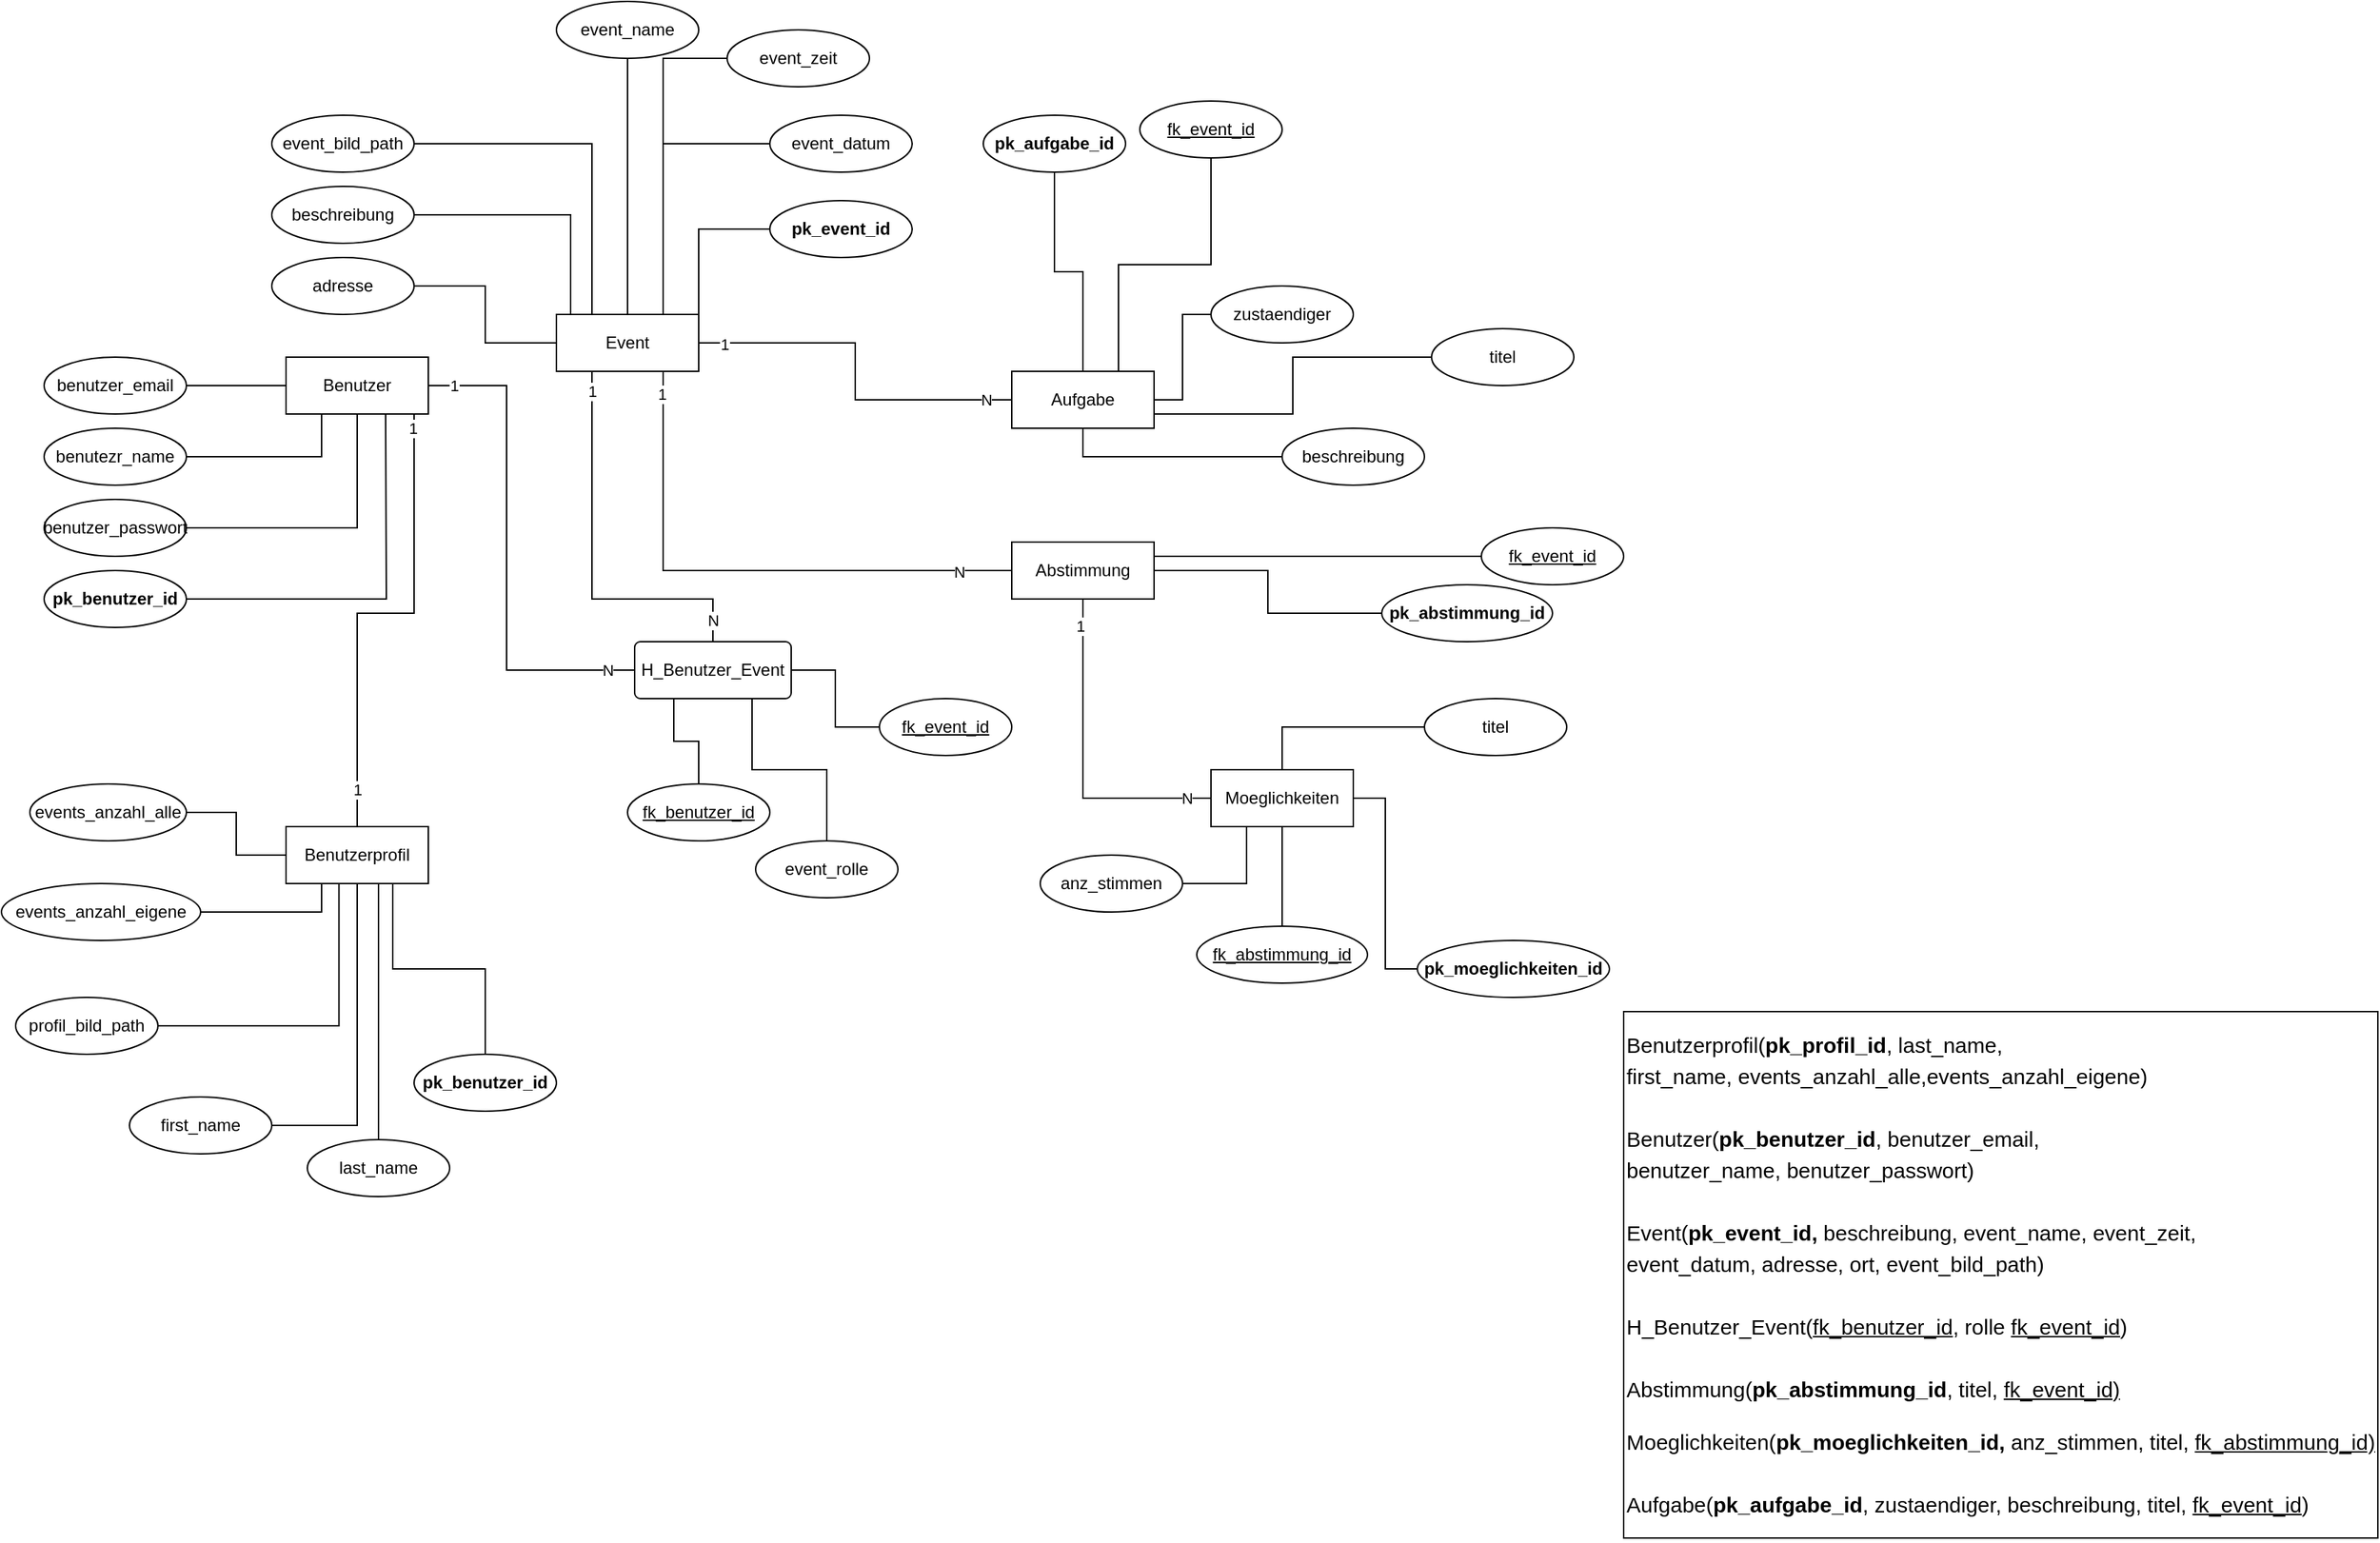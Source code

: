 <mxfile version="14.5.3" type="github">
  <diagram name="ER-Modell" id="c4acf3e9-155e-7222-9cf6-157b1a14988f">
    <mxGraphModel dx="1185" dy="635" grid="1" gridSize="10" guides="1" tooltips="1" connect="1" arrows="1" fold="1" page="1" pageScale="1" pageWidth="850" pageHeight="1100" background="#ffffff" math="0" shadow="0">
      <root>
        <mxCell id="0" />
        <mxCell id="1" parent="0" />
        <mxCell id="jBpVfz8XybSRO9sbNiaX-2" value="Benutzer" style="whiteSpace=wrap;html=1;align=center;" parent="1" vertex="1">
          <mxGeometry x="210" y="250" width="100" height="40" as="geometry" />
        </mxCell>
        <mxCell id="jBpVfz8XybSRO9sbNiaX-4" value="" style="edgeStyle=orthogonalEdgeStyle;rounded=0;orthogonalLoop=1;jettySize=auto;html=1;endArrow=none;endFill=0;" parent="1" source="jBpVfz8XybSRO9sbNiaX-3" target="jBpVfz8XybSRO9sbNiaX-2" edge="1">
          <mxGeometry relative="1" as="geometry" />
        </mxCell>
        <mxCell id="jBpVfz8XybSRO9sbNiaX-3" value="benutzer_email" style="ellipse;whiteSpace=wrap;html=1;align=center;" parent="1" vertex="1">
          <mxGeometry x="40" y="250" width="100" height="40" as="geometry" />
        </mxCell>
        <mxCell id="jBpVfz8XybSRO9sbNiaX-9" style="edgeStyle=orthogonalEdgeStyle;rounded=0;orthogonalLoop=1;jettySize=auto;html=1;entryX=0.25;entryY=1;entryDx=0;entryDy=0;endArrow=none;endFill=0;" parent="1" source="jBpVfz8XybSRO9sbNiaX-5" target="jBpVfz8XybSRO9sbNiaX-2" edge="1">
          <mxGeometry relative="1" as="geometry" />
        </mxCell>
        <mxCell id="jBpVfz8XybSRO9sbNiaX-5" value="benutezr_name" style="ellipse;whiteSpace=wrap;html=1;align=center;" parent="1" vertex="1">
          <mxGeometry x="40" y="300" width="100" height="40" as="geometry" />
        </mxCell>
        <mxCell id="jBpVfz8XybSRO9sbNiaX-8" style="edgeStyle=orthogonalEdgeStyle;rounded=0;orthogonalLoop=1;jettySize=auto;html=1;entryX=0.5;entryY=1;entryDx=0;entryDy=0;endArrow=none;endFill=0;" parent="1" source="jBpVfz8XybSRO9sbNiaX-7" target="jBpVfz8XybSRO9sbNiaX-2" edge="1">
          <mxGeometry relative="1" as="geometry" />
        </mxCell>
        <mxCell id="jBpVfz8XybSRO9sbNiaX-7" value="benutzer_passwort" style="ellipse;whiteSpace=wrap;html=1;align=center;" parent="1" vertex="1">
          <mxGeometry x="40" y="350" width="100" height="40" as="geometry" />
        </mxCell>
        <mxCell id="jBpVfz8XybSRO9sbNiaX-11" style="edgeStyle=orthogonalEdgeStyle;rounded=0;orthogonalLoop=1;jettySize=auto;html=1;endArrow=none;endFill=0;" parent="1" source="jBpVfz8XybSRO9sbNiaX-10" edge="1">
          <mxGeometry relative="1" as="geometry">
            <mxPoint x="280" y="290" as="targetPoint" />
          </mxGeometry>
        </mxCell>
        <mxCell id="jBpVfz8XybSRO9sbNiaX-10" value="&lt;b&gt;pk_benutzer_id&lt;/b&gt;" style="ellipse;whiteSpace=wrap;html=1;align=center;" parent="1" vertex="1">
          <mxGeometry x="40" y="400" width="100" height="40" as="geometry" />
        </mxCell>
        <mxCell id="jBpVfz8XybSRO9sbNiaX-29" style="edgeStyle=orthogonalEdgeStyle;rounded=0;orthogonalLoop=1;jettySize=auto;html=1;entryX=0.9;entryY=1;entryDx=0;entryDy=0;entryPerimeter=0;endArrow=none;endFill=0;" parent="1" source="jBpVfz8XybSRO9sbNiaX-12" target="jBpVfz8XybSRO9sbNiaX-2" edge="1">
          <mxGeometry relative="1" as="geometry">
            <Array as="points">
              <mxPoint x="260" y="430" />
              <mxPoint x="300" y="430" />
            </Array>
          </mxGeometry>
        </mxCell>
        <mxCell id="jBpVfz8XybSRO9sbNiaX-95" value="1" style="edgeLabel;html=1;align=center;verticalAlign=middle;resizable=0;points=[];" parent="jBpVfz8XybSRO9sbNiaX-29" vertex="1" connectable="0">
          <mxGeometry x="0.943" y="1" relative="1" as="geometry">
            <mxPoint as="offset" />
          </mxGeometry>
        </mxCell>
        <mxCell id="jBpVfz8XybSRO9sbNiaX-96" value="1" style="edgeLabel;html=1;align=center;verticalAlign=middle;resizable=0;points=[];" parent="jBpVfz8XybSRO9sbNiaX-29" vertex="1" connectable="0">
          <mxGeometry x="-0.843" relative="1" as="geometry">
            <mxPoint as="offset" />
          </mxGeometry>
        </mxCell>
        <mxCell id="jBpVfz8XybSRO9sbNiaX-12" value="Benutzerprofil" style="whiteSpace=wrap;html=1;align=center;" parent="1" vertex="1">
          <mxGeometry x="210" y="580" width="100" height="40" as="geometry" />
        </mxCell>
        <mxCell id="jBpVfz8XybSRO9sbNiaX-21" style="edgeStyle=orthogonalEdgeStyle;rounded=0;orthogonalLoop=1;jettySize=auto;html=1;entryX=0;entryY=0.5;entryDx=0;entryDy=0;endArrow=none;endFill=0;" parent="1" source="jBpVfz8XybSRO9sbNiaX-13" target="jBpVfz8XybSRO9sbNiaX-12" edge="1">
          <mxGeometry relative="1" as="geometry" />
        </mxCell>
        <mxCell id="jBpVfz8XybSRO9sbNiaX-13" value="events_anzahl_alle" style="ellipse;whiteSpace=wrap;html=1;align=center;" parent="1" vertex="1">
          <mxGeometry x="30" y="550" width="110" height="40" as="geometry" />
        </mxCell>
        <mxCell id="jBpVfz8XybSRO9sbNiaX-27" style="edgeStyle=orthogonalEdgeStyle;rounded=0;orthogonalLoop=1;jettySize=auto;html=1;entryX=0.75;entryY=1;entryDx=0;entryDy=0;endArrow=none;endFill=0;" parent="1" source="jBpVfz8XybSRO9sbNiaX-14" target="jBpVfz8XybSRO9sbNiaX-12" edge="1">
          <mxGeometry relative="1" as="geometry" />
        </mxCell>
        <mxCell id="jBpVfz8XybSRO9sbNiaX-14" value="&lt;b&gt;pk_benutzer_id&lt;/b&gt;" style="ellipse;whiteSpace=wrap;html=1;align=center;" parent="1" vertex="1">
          <mxGeometry x="300" y="740" width="100" height="40" as="geometry" />
        </mxCell>
        <mxCell id="jBpVfz8XybSRO9sbNiaX-23" style="edgeStyle=orthogonalEdgeStyle;rounded=0;orthogonalLoop=1;jettySize=auto;html=1;entryX=0.25;entryY=1;entryDx=0;entryDy=0;endArrow=none;endFill=0;" parent="1" source="jBpVfz8XybSRO9sbNiaX-15" target="jBpVfz8XybSRO9sbNiaX-12" edge="1">
          <mxGeometry relative="1" as="geometry" />
        </mxCell>
        <mxCell id="jBpVfz8XybSRO9sbNiaX-15" value="events_anzahl_eigene" style="ellipse;whiteSpace=wrap;html=1;align=center;" parent="1" vertex="1">
          <mxGeometry x="10" y="620" width="140" height="40" as="geometry" />
        </mxCell>
        <mxCell id="jBpVfz8XybSRO9sbNiaX-24" style="edgeStyle=orthogonalEdgeStyle;rounded=0;orthogonalLoop=1;jettySize=auto;html=1;entryX=0.372;entryY=0.991;entryDx=0;entryDy=0;entryPerimeter=0;endArrow=none;endFill=0;" parent="1" source="jBpVfz8XybSRO9sbNiaX-16" target="jBpVfz8XybSRO9sbNiaX-12" edge="1">
          <mxGeometry relative="1" as="geometry" />
        </mxCell>
        <mxCell id="jBpVfz8XybSRO9sbNiaX-16" value="profil_bild_path" style="ellipse;whiteSpace=wrap;html=1;align=center;" parent="1" vertex="1">
          <mxGeometry x="20" y="700" width="100" height="40" as="geometry" />
        </mxCell>
        <mxCell id="jBpVfz8XybSRO9sbNiaX-25" style="edgeStyle=orthogonalEdgeStyle;rounded=0;orthogonalLoop=1;jettySize=auto;html=1;entryX=0.5;entryY=1;entryDx=0;entryDy=0;endArrow=none;endFill=0;" parent="1" source="jBpVfz8XybSRO9sbNiaX-17" target="jBpVfz8XybSRO9sbNiaX-12" edge="1">
          <mxGeometry relative="1" as="geometry" />
        </mxCell>
        <mxCell id="jBpVfz8XybSRO9sbNiaX-17" value="first_name" style="ellipse;whiteSpace=wrap;html=1;align=center;" parent="1" vertex="1">
          <mxGeometry x="100" y="770" width="100" height="40" as="geometry" />
        </mxCell>
        <mxCell id="jBpVfz8XybSRO9sbNiaX-28" style="edgeStyle=orthogonalEdgeStyle;rounded=0;orthogonalLoop=1;jettySize=auto;html=1;entryX=0.65;entryY=1;entryDx=0;entryDy=0;entryPerimeter=0;endArrow=none;endFill=0;" parent="1" source="jBpVfz8XybSRO9sbNiaX-18" target="jBpVfz8XybSRO9sbNiaX-12" edge="1">
          <mxGeometry relative="1" as="geometry" />
        </mxCell>
        <mxCell id="jBpVfz8XybSRO9sbNiaX-18" value="last_name" style="ellipse;whiteSpace=wrap;html=1;align=center;" parent="1" vertex="1">
          <mxGeometry x="225" y="800" width="100" height="40" as="geometry" />
        </mxCell>
        <mxCell id="jBpVfz8XybSRO9sbNiaX-20" style="edgeStyle=orthogonalEdgeStyle;rounded=0;orthogonalLoop=1;jettySize=auto;html=1;exitX=0.5;exitY=1;exitDx=0;exitDy=0;" parent="1" source="jBpVfz8XybSRO9sbNiaX-13" target="jBpVfz8XybSRO9sbNiaX-13" edge="1">
          <mxGeometry relative="1" as="geometry" />
        </mxCell>
        <mxCell id="jBpVfz8XybSRO9sbNiaX-92" style="edgeStyle=orthogonalEdgeStyle;rounded=0;orthogonalLoop=1;jettySize=auto;html=1;entryX=1;entryY=0.5;entryDx=0;entryDy=0;endArrow=none;endFill=0;exitX=0;exitY=0.5;exitDx=0;exitDy=0;" parent="1" source="jBpVfz8XybSRO9sbNiaX-33" target="jBpVfz8XybSRO9sbNiaX-2" edge="1">
          <mxGeometry relative="1" as="geometry">
            <Array as="points">
              <mxPoint x="365" y="470" />
              <mxPoint x="365" y="270" />
            </Array>
          </mxGeometry>
        </mxCell>
        <mxCell id="jBpVfz8XybSRO9sbNiaX-93" value="N" style="edgeLabel;html=1;align=center;verticalAlign=middle;resizable=0;points=[];" parent="jBpVfz8XybSRO9sbNiaX-92" vertex="1" connectable="0">
          <mxGeometry x="-0.889" relative="1" as="geometry">
            <mxPoint as="offset" />
          </mxGeometry>
        </mxCell>
        <mxCell id="jBpVfz8XybSRO9sbNiaX-94" value="1" style="edgeLabel;html=1;align=center;verticalAlign=middle;resizable=0;points=[];" parent="jBpVfz8XybSRO9sbNiaX-92" vertex="1" connectable="0">
          <mxGeometry x="0.897" relative="1" as="geometry">
            <mxPoint as="offset" />
          </mxGeometry>
        </mxCell>
        <mxCell id="jBpVfz8XybSRO9sbNiaX-33" value="H_Benutzer_Event" style="rounded=1;arcSize=10;whiteSpace=wrap;html=1;align=center;" parent="1" vertex="1">
          <mxGeometry x="455" y="450" width="110" height="40" as="geometry" />
        </mxCell>
        <mxCell id="jBpVfz8XybSRO9sbNiaX-99" style="edgeStyle=orthogonalEdgeStyle;rounded=0;orthogonalLoop=1;jettySize=auto;html=1;entryX=0.25;entryY=1;entryDx=0;entryDy=0;endArrow=none;endFill=0;" parent="1" source="jBpVfz8XybSRO9sbNiaX-39" target="jBpVfz8XybSRO9sbNiaX-33" edge="1">
          <mxGeometry relative="1" as="geometry" />
        </mxCell>
        <mxCell id="jBpVfz8XybSRO9sbNiaX-39" value="&lt;u&gt;fk_benutzer_id&lt;/u&gt;" style="ellipse;whiteSpace=wrap;html=1;align=center;" parent="1" vertex="1">
          <mxGeometry x="450" y="550" width="100" height="40" as="geometry" />
        </mxCell>
        <mxCell id="jBpVfz8XybSRO9sbNiaX-97" style="edgeStyle=orthogonalEdgeStyle;rounded=0;orthogonalLoop=1;jettySize=auto;html=1;entryX=0.75;entryY=1;entryDx=0;entryDy=0;endArrow=none;endFill=0;" parent="1" source="jBpVfz8XybSRO9sbNiaX-42" target="jBpVfz8XybSRO9sbNiaX-33" edge="1">
          <mxGeometry relative="1" as="geometry" />
        </mxCell>
        <mxCell id="jBpVfz8XybSRO9sbNiaX-42" value="event_rolle" style="ellipse;whiteSpace=wrap;html=1;align=center;" parent="1" vertex="1">
          <mxGeometry x="540" y="590" width="100" height="40" as="geometry" />
        </mxCell>
        <mxCell id="jBpVfz8XybSRO9sbNiaX-45" style="edgeStyle=orthogonalEdgeStyle;rounded=0;orthogonalLoop=1;jettySize=auto;html=1;endArrow=none;endFill=0;entryX=1;entryY=0.5;entryDx=0;entryDy=0;" parent="1" source="jBpVfz8XybSRO9sbNiaX-44" target="jBpVfz8XybSRO9sbNiaX-33" edge="1">
          <mxGeometry relative="1" as="geometry">
            <mxPoint x="540" y="440" as="targetPoint" />
          </mxGeometry>
        </mxCell>
        <mxCell id="jBpVfz8XybSRO9sbNiaX-44" value="&lt;u&gt;fk_event_id&lt;/u&gt;" style="ellipse;whiteSpace=wrap;html=1;align=center;" parent="1" vertex="1">
          <mxGeometry x="627" y="490" width="93" height="40" as="geometry" />
        </mxCell>
        <mxCell id="jBpVfz8XybSRO9sbNiaX-46" value="Event" style="whiteSpace=wrap;html=1;align=center;" parent="1" vertex="1">
          <mxGeometry x="400" y="220" width="100" height="40" as="geometry" />
        </mxCell>
        <mxCell id="jBpVfz8XybSRO9sbNiaX-53" style="edgeStyle=orthogonalEdgeStyle;rounded=0;orthogonalLoop=1;jettySize=auto;html=1;entryX=0;entryY=0.5;entryDx=0;entryDy=0;endArrow=none;endFill=0;" parent="1" source="jBpVfz8XybSRO9sbNiaX-47" target="jBpVfz8XybSRO9sbNiaX-46" edge="1">
          <mxGeometry relative="1" as="geometry" />
        </mxCell>
        <mxCell id="jBpVfz8XybSRO9sbNiaX-47" value="adresse" style="ellipse;whiteSpace=wrap;html=1;align=center;" parent="1" vertex="1">
          <mxGeometry x="200" y="180" width="100" height="40" as="geometry" />
        </mxCell>
        <mxCell id="jBpVfz8XybSRO9sbNiaX-61" style="edgeStyle=orthogonalEdgeStyle;rounded=0;orthogonalLoop=1;jettySize=auto;html=1;entryX=0.75;entryY=0;entryDx=0;entryDy=0;endArrow=none;endFill=0;" parent="1" source="jBpVfz8XybSRO9sbNiaX-48" target="jBpVfz8XybSRO9sbNiaX-46" edge="1">
          <mxGeometry relative="1" as="geometry" />
        </mxCell>
        <mxCell id="jBpVfz8XybSRO9sbNiaX-48" value="event_zeit" style="ellipse;whiteSpace=wrap;html=1;align=center;" parent="1" vertex="1">
          <mxGeometry x="520" y="20" width="100" height="40" as="geometry" />
        </mxCell>
        <mxCell id="jBpVfz8XybSRO9sbNiaX-60" style="edgeStyle=orthogonalEdgeStyle;rounded=0;orthogonalLoop=1;jettySize=auto;html=1;entryX=0.5;entryY=0;entryDx=0;entryDy=0;endArrow=none;endFill=0;" parent="1" source="jBpVfz8XybSRO9sbNiaX-49" target="jBpVfz8XybSRO9sbNiaX-46" edge="1">
          <mxGeometry relative="1" as="geometry" />
        </mxCell>
        <mxCell id="jBpVfz8XybSRO9sbNiaX-49" value="event_name" style="ellipse;whiteSpace=wrap;html=1;align=center;" parent="1" vertex="1">
          <mxGeometry x="400" width="100" height="40" as="geometry" />
        </mxCell>
        <mxCell id="jBpVfz8XybSRO9sbNiaX-54" style="edgeStyle=orthogonalEdgeStyle;rounded=0;orthogonalLoop=1;jettySize=auto;html=1;endArrow=none;endFill=0;" parent="1" source="jBpVfz8XybSRO9sbNiaX-50" edge="1">
          <mxGeometry relative="1" as="geometry">
            <mxPoint x="410" y="220" as="targetPoint" />
            <Array as="points">
              <mxPoint x="410" y="150" />
              <mxPoint x="410" y="220" />
            </Array>
          </mxGeometry>
        </mxCell>
        <mxCell id="jBpVfz8XybSRO9sbNiaX-50" value="beschreibung" style="ellipse;whiteSpace=wrap;html=1;align=center;" parent="1" vertex="1">
          <mxGeometry x="200" y="130" width="100" height="40" as="geometry" />
        </mxCell>
        <mxCell id="jBpVfz8XybSRO9sbNiaX-81" style="edgeStyle=orthogonalEdgeStyle;rounded=0;orthogonalLoop=1;jettySize=auto;html=1;entryX=0.25;entryY=0;entryDx=0;entryDy=0;endArrow=none;endFill=0;" parent="1" source="jBpVfz8XybSRO9sbNiaX-51" target="jBpVfz8XybSRO9sbNiaX-46" edge="1">
          <mxGeometry relative="1" as="geometry" />
        </mxCell>
        <mxCell id="jBpVfz8XybSRO9sbNiaX-51" value="event_bild_path" style="ellipse;whiteSpace=wrap;html=1;align=center;" parent="1" vertex="1">
          <mxGeometry x="200" y="80" width="100" height="40" as="geometry" />
        </mxCell>
        <mxCell id="jBpVfz8XybSRO9sbNiaX-80" style="edgeStyle=orthogonalEdgeStyle;rounded=0;orthogonalLoop=1;jettySize=auto;html=1;entryX=0.75;entryY=0;entryDx=0;entryDy=0;endArrow=none;endFill=0;" parent="1" source="jBpVfz8XybSRO9sbNiaX-52" target="jBpVfz8XybSRO9sbNiaX-46" edge="1">
          <mxGeometry relative="1" as="geometry" />
        </mxCell>
        <mxCell id="jBpVfz8XybSRO9sbNiaX-52" value="event_datum" style="ellipse;whiteSpace=wrap;html=1;align=center;" parent="1" vertex="1">
          <mxGeometry x="550" y="80" width="100" height="40" as="geometry" />
        </mxCell>
        <mxCell id="jBpVfz8XybSRO9sbNiaX-64" style="edgeStyle=orthogonalEdgeStyle;rounded=0;orthogonalLoop=1;jettySize=auto;html=1;entryX=1;entryY=0;entryDx=0;entryDy=0;endArrow=none;endFill=0;" parent="1" source="jBpVfz8XybSRO9sbNiaX-63" target="jBpVfz8XybSRO9sbNiaX-46" edge="1">
          <mxGeometry relative="1" as="geometry" />
        </mxCell>
        <mxCell id="jBpVfz8XybSRO9sbNiaX-63" value="&lt;b&gt;pk_event_id&lt;/b&gt;" style="ellipse;whiteSpace=wrap;html=1;align=center;" parent="1" vertex="1">
          <mxGeometry x="550" y="140" width="100" height="40" as="geometry" />
        </mxCell>
        <mxCell id="jBpVfz8XybSRO9sbNiaX-77" style="edgeStyle=orthogonalEdgeStyle;rounded=0;orthogonalLoop=1;jettySize=auto;html=1;entryX=1;entryY=0.5;entryDx=0;entryDy=0;endArrow=none;endFill=0;" parent="1" source="jBpVfz8XybSRO9sbNiaX-72" target="jBpVfz8XybSRO9sbNiaX-46" edge="1">
          <mxGeometry relative="1" as="geometry" />
        </mxCell>
        <mxCell id="jBpVfz8XybSRO9sbNiaX-89" value="N" style="edgeLabel;html=1;align=center;verticalAlign=middle;resizable=0;points=[];" parent="jBpVfz8XybSRO9sbNiaX-77" vertex="1" connectable="0">
          <mxGeometry x="-0.862" relative="1" as="geometry">
            <mxPoint as="offset" />
          </mxGeometry>
        </mxCell>
        <mxCell id="jBpVfz8XybSRO9sbNiaX-91" value="1" style="edgeLabel;html=1;align=center;verticalAlign=middle;resizable=0;points=[];" parent="jBpVfz8XybSRO9sbNiaX-77" vertex="1" connectable="0">
          <mxGeometry x="0.867" y="1" relative="1" as="geometry">
            <mxPoint as="offset" />
          </mxGeometry>
        </mxCell>
        <mxCell id="jBpVfz8XybSRO9sbNiaX-72" value="Aufgabe" style="whiteSpace=wrap;html=1;align=center;" parent="1" vertex="1">
          <mxGeometry x="720" y="260" width="100" height="40" as="geometry" />
        </mxCell>
        <mxCell id="jBpVfz8XybSRO9sbNiaX-75" style="edgeStyle=orthogonalEdgeStyle;rounded=0;orthogonalLoop=1;jettySize=auto;html=1;endArrow=none;endFill=0;" parent="1" source="jBpVfz8XybSRO9sbNiaX-73" target="jBpVfz8XybSRO9sbNiaX-72" edge="1">
          <mxGeometry relative="1" as="geometry" />
        </mxCell>
        <mxCell id="jBpVfz8XybSRO9sbNiaX-73" value="&lt;b&gt;pk_aufgabe_id&lt;/b&gt;" style="ellipse;whiteSpace=wrap;html=1;align=center;" parent="1" vertex="1">
          <mxGeometry x="700" y="80" width="100" height="40" as="geometry" />
        </mxCell>
        <mxCell id="jBpVfz8XybSRO9sbNiaX-112" style="edgeStyle=orthogonalEdgeStyle;rounded=0;orthogonalLoop=1;jettySize=auto;html=1;entryX=0.75;entryY=0;entryDx=0;entryDy=0;endArrow=none;endFill=0;" parent="1" source="jBpVfz8XybSRO9sbNiaX-74" target="jBpVfz8XybSRO9sbNiaX-72" edge="1">
          <mxGeometry relative="1" as="geometry" />
        </mxCell>
        <mxCell id="jBpVfz8XybSRO9sbNiaX-74" value="&lt;u&gt;fk_event_id&lt;/u&gt;" style="ellipse;whiteSpace=wrap;html=1;align=center;" parent="1" vertex="1">
          <mxGeometry x="810" y="70" width="100" height="40" as="geometry" />
        </mxCell>
        <mxCell id="jBpVfz8XybSRO9sbNiaX-87" style="edgeStyle=orthogonalEdgeStyle;rounded=0;orthogonalLoop=1;jettySize=auto;html=1;entryX=0.75;entryY=1;entryDx=0;entryDy=0;endArrow=none;endFill=0;" parent="1" source="jBpVfz8XybSRO9sbNiaX-82" target="jBpVfz8XybSRO9sbNiaX-46" edge="1">
          <mxGeometry relative="1" as="geometry" />
        </mxCell>
        <mxCell id="jBpVfz8XybSRO9sbNiaX-88" value="N" style="edgeLabel;html=1;align=center;verticalAlign=middle;resizable=0;points=[];" parent="jBpVfz8XybSRO9sbNiaX-87" vertex="1" connectable="0">
          <mxGeometry x="-0.805" y="1" relative="1" as="geometry">
            <mxPoint as="offset" />
          </mxGeometry>
        </mxCell>
        <mxCell id="jBpVfz8XybSRO9sbNiaX-90" value="1" style="edgeLabel;html=1;align=center;verticalAlign=middle;resizable=0;points=[];" parent="jBpVfz8XybSRO9sbNiaX-87" vertex="1" connectable="0">
          <mxGeometry x="0.917" y="1" relative="1" as="geometry">
            <mxPoint as="offset" />
          </mxGeometry>
        </mxCell>
        <mxCell id="jBpVfz8XybSRO9sbNiaX-82" value="Abstimmung" style="whiteSpace=wrap;html=1;align=center;" parent="1" vertex="1">
          <mxGeometry x="720" y="380" width="100" height="40" as="geometry" />
        </mxCell>
        <mxCell id="jBpVfz8XybSRO9sbNiaX-85" style="edgeStyle=orthogonalEdgeStyle;rounded=0;orthogonalLoop=1;jettySize=auto;html=1;entryX=1;entryY=0.5;entryDx=0;entryDy=0;endArrow=none;endFill=0;" parent="1" source="jBpVfz8XybSRO9sbNiaX-83" target="jBpVfz8XybSRO9sbNiaX-82" edge="1">
          <mxGeometry relative="1" as="geometry" />
        </mxCell>
        <mxCell id="jBpVfz8XybSRO9sbNiaX-83" value="&lt;b&gt;pk_abstimmung_id&lt;/b&gt;" style="ellipse;whiteSpace=wrap;html=1;align=center;" parent="1" vertex="1">
          <mxGeometry x="980" y="410" width="120" height="40" as="geometry" />
        </mxCell>
        <mxCell id="jBpVfz8XybSRO9sbNiaX-86" style="edgeStyle=orthogonalEdgeStyle;rounded=0;orthogonalLoop=1;jettySize=auto;html=1;entryX=1;entryY=0.25;entryDx=0;entryDy=0;endArrow=none;endFill=0;" parent="1" source="jBpVfz8XybSRO9sbNiaX-84" target="jBpVfz8XybSRO9sbNiaX-82" edge="1">
          <mxGeometry relative="1" as="geometry" />
        </mxCell>
        <mxCell id="jBpVfz8XybSRO9sbNiaX-84" value="&lt;u&gt;fk_event_id&lt;/u&gt;" style="ellipse;whiteSpace=wrap;html=1;align=center;" parent="1" vertex="1">
          <mxGeometry x="1050" y="370" width="100" height="40" as="geometry" />
        </mxCell>
        <mxCell id="jBpVfz8XybSRO9sbNiaX-102" style="edgeStyle=orthogonalEdgeStyle;rounded=0;orthogonalLoop=1;jettySize=auto;html=1;entryX=0.5;entryY=1;entryDx=0;entryDy=0;endArrow=none;endFill=0;" parent="1" source="jBpVfz8XybSRO9sbNiaX-101" target="jBpVfz8XybSRO9sbNiaX-82" edge="1">
          <mxGeometry relative="1" as="geometry" />
        </mxCell>
        <mxCell id="jBpVfz8XybSRO9sbNiaX-103" value="1" style="edgeLabel;html=1;align=center;verticalAlign=middle;resizable=0;points=[];" parent="jBpVfz8XybSRO9sbNiaX-102" vertex="1" connectable="0">
          <mxGeometry x="0.841" y="2" relative="1" as="geometry">
            <mxPoint as="offset" />
          </mxGeometry>
        </mxCell>
        <mxCell id="jBpVfz8XybSRO9sbNiaX-104" value="N" style="edgeLabel;html=1;align=center;verticalAlign=middle;resizable=0;points=[];" parent="jBpVfz8XybSRO9sbNiaX-102" vertex="1" connectable="0">
          <mxGeometry x="-0.85" relative="1" as="geometry">
            <mxPoint as="offset" />
          </mxGeometry>
        </mxCell>
        <mxCell id="jBpVfz8XybSRO9sbNiaX-101" value="Moeglichkeiten" style="whiteSpace=wrap;html=1;align=center;" parent="1" vertex="1">
          <mxGeometry x="860" y="540" width="100" height="40" as="geometry" />
        </mxCell>
        <mxCell id="jBpVfz8XybSRO9sbNiaX-109" style="edgeStyle=orthogonalEdgeStyle;rounded=0;orthogonalLoop=1;jettySize=auto;html=1;endArrow=none;endFill=0;" parent="1" source="jBpVfz8XybSRO9sbNiaX-105" target="jBpVfz8XybSRO9sbNiaX-101" edge="1">
          <mxGeometry relative="1" as="geometry" />
        </mxCell>
        <mxCell id="jBpVfz8XybSRO9sbNiaX-105" value="&lt;u&gt;fk_abstimmung_id&lt;/u&gt;" style="ellipse;whiteSpace=wrap;html=1;align=center;" parent="1" vertex="1">
          <mxGeometry x="850" y="650" width="120" height="40" as="geometry" />
        </mxCell>
        <mxCell id="jBpVfz8XybSRO9sbNiaX-110" style="edgeStyle=orthogonalEdgeStyle;rounded=0;orthogonalLoop=1;jettySize=auto;html=1;entryX=1;entryY=0.5;entryDx=0;entryDy=0;endArrow=none;endFill=0;" parent="1" source="jBpVfz8XybSRO9sbNiaX-106" target="jBpVfz8XybSRO9sbNiaX-101" edge="1">
          <mxGeometry relative="1" as="geometry" />
        </mxCell>
        <mxCell id="jBpVfz8XybSRO9sbNiaX-106" value="&lt;b&gt;pk_moeglichkeiten_id&lt;/b&gt;" style="ellipse;whiteSpace=wrap;html=1;align=center;" parent="1" vertex="1">
          <mxGeometry x="1005" y="660" width="135" height="40" as="geometry" />
        </mxCell>
        <mxCell id="jBpVfz8XybSRO9sbNiaX-111" style="edgeStyle=orthogonalEdgeStyle;rounded=0;orthogonalLoop=1;jettySize=auto;html=1;entryX=0.5;entryY=0;entryDx=0;entryDy=0;endArrow=none;endFill=0;" parent="1" source="jBpVfz8XybSRO9sbNiaX-107" target="jBpVfz8XybSRO9sbNiaX-101" edge="1">
          <mxGeometry relative="1" as="geometry" />
        </mxCell>
        <mxCell id="jBpVfz8XybSRO9sbNiaX-107" value="titel" style="ellipse;whiteSpace=wrap;html=1;align=center;" parent="1" vertex="1">
          <mxGeometry x="1010" y="490" width="100" height="40" as="geometry" />
        </mxCell>
        <mxCell id="jBpVfz8XybSRO9sbNiaX-114" style="edgeStyle=orthogonalEdgeStyle;rounded=0;orthogonalLoop=1;jettySize=auto;html=1;entryX=1;entryY=0.5;entryDx=0;entryDy=0;endArrow=none;endFill=0;" parent="1" source="jBpVfz8XybSRO9sbNiaX-113" target="jBpVfz8XybSRO9sbNiaX-72" edge="1">
          <mxGeometry relative="1" as="geometry" />
        </mxCell>
        <mxCell id="jBpVfz8XybSRO9sbNiaX-113" value="zustaendiger" style="ellipse;whiteSpace=wrap;html=1;align=center;" parent="1" vertex="1">
          <mxGeometry x="860" y="200" width="100" height="40" as="geometry" />
        </mxCell>
        <mxCell id="jBpVfz8XybSRO9sbNiaX-118" style="edgeStyle=orthogonalEdgeStyle;rounded=0;orthogonalLoop=1;jettySize=auto;html=1;entryX=1;entryY=0.75;entryDx=0;entryDy=0;endArrow=none;endFill=0;" parent="1" source="jBpVfz8XybSRO9sbNiaX-115" target="jBpVfz8XybSRO9sbNiaX-72" edge="1">
          <mxGeometry relative="1" as="geometry" />
        </mxCell>
        <mxCell id="jBpVfz8XybSRO9sbNiaX-115" value="titel" style="ellipse;whiteSpace=wrap;html=1;align=center;" parent="1" vertex="1">
          <mxGeometry x="1015" y="230" width="100" height="40" as="geometry" />
        </mxCell>
        <mxCell id="jBpVfz8XybSRO9sbNiaX-117" style="edgeStyle=orthogonalEdgeStyle;rounded=0;orthogonalLoop=1;jettySize=auto;html=1;entryX=0.5;entryY=1;entryDx=0;entryDy=0;endArrow=none;endFill=0;" parent="1" source="jBpVfz8XybSRO9sbNiaX-116" target="jBpVfz8XybSRO9sbNiaX-72" edge="1">
          <mxGeometry relative="1" as="geometry" />
        </mxCell>
        <mxCell id="jBpVfz8XybSRO9sbNiaX-116" value="beschreibung" style="ellipse;whiteSpace=wrap;html=1;align=center;" parent="1" vertex="1">
          <mxGeometry x="910" y="300" width="100" height="40" as="geometry" />
        </mxCell>
        <mxCell id="jBpVfz8XybSRO9sbNiaX-120" style="edgeStyle=orthogonalEdgeStyle;rounded=0;orthogonalLoop=1;jettySize=auto;html=1;entryX=0.25;entryY=1;entryDx=0;entryDy=0;endArrow=none;endFill=0;" parent="1" source="jBpVfz8XybSRO9sbNiaX-119" target="jBpVfz8XybSRO9sbNiaX-101" edge="1">
          <mxGeometry relative="1" as="geometry" />
        </mxCell>
        <mxCell id="jBpVfz8XybSRO9sbNiaX-119" value="anz_stimmen" style="ellipse;whiteSpace=wrap;html=1;align=center;" parent="1" vertex="1">
          <mxGeometry x="740" y="600" width="100" height="40" as="geometry" />
        </mxCell>
        <mxCell id="jBpVfz8XybSRO9sbNiaX-138" value="&lt;pre style=&quot;font-size: 15px; line-height: 140%;&quot;&gt;&lt;font face=&quot;Helvetica&quot; style=&quot;font-size: 15px;&quot;&gt;&lt;font style=&quot;font-size: 15px;&quot;&gt;Benutzerprofil(&lt;b style=&quot;font-size: 15px;&quot;&gt;pk_profil_id&lt;/b&gt;, last_name,&lt;br style=&quot;font-size: 15px;&quot;&gt;&lt;/font&gt;&lt;font style=&quot;font-size: 15px;&quot;&gt;first_name, events_anzahl_alle,events_anzahl_eigene) &lt;/font&gt;&lt;font style=&quot;font-size: 15px;&quot;&gt;&lt;br style=&quot;font-size: 15px;&quot;&gt;&lt;/font&gt;&lt;font style=&quot;font-size: 15px;&quot;&gt;&lt;br style=&quot;font-size: 15px;&quot;&gt;&lt;/font&gt;&lt;font style=&quot;font-size: 15px;&quot;&gt;Benutzer(&lt;b style=&quot;font-size: 15px;&quot;&gt;pk_benutzer_id&lt;/b&gt;, benutzer_email,&lt;br style=&quot;font-size: 15px;&quot;&gt;&lt;/font&gt;&lt;span style=&quot;font-size: 15px;&quot;&gt;benutzer_name, benutzer_passwort)&lt;/span&gt;&lt;font style=&quot;font-size: 15px;&quot;&gt;&lt;br style=&quot;font-size: 15px;&quot;&gt;&lt;/font&gt;&lt;font style=&quot;font-size: 15px;&quot;&gt;&lt;br style=&quot;font-size: 15px;&quot;&gt;&lt;/font&gt;&lt;font style=&quot;font-size: 15px;&quot;&gt;Event(&lt;b style=&quot;font-size: 15px;&quot;&gt;pk_event_id, &lt;/b&gt;beschreibung, event_name, event_zeit,&lt;br style=&quot;font-size: 15px;&quot;&gt;&lt;/font&gt;&lt;font style=&quot;font-size: 15px;&quot;&gt;event_datum, adresse, ort, event_bild_path)&lt;/font&gt;&lt;font style=&quot;font-size: 15px;&quot;&gt;&lt;br style=&quot;font-size: 15px;&quot;&gt;&lt;/font&gt;&lt;font style=&quot;font-size: 15px;&quot;&gt;&lt;br style=&quot;font-size: 15px;&quot;&gt;&lt;/font&gt;&lt;font style=&quot;font-size: 15px;&quot;&gt;H_Benutzer_Event(&lt;u style=&quot;font-size: 15px;&quot;&gt;fk_benutzer_id&lt;/u&gt;, rolle &lt;u style=&quot;font-size: 15px;&quot;&gt;fk_event_id&lt;/u&gt;)&lt;/font&gt;&lt;font style=&quot;font-size: 15px;&quot;&gt;&lt;br style=&quot;font-size: 15px;&quot;&gt;&lt;/font&gt;&lt;font style=&quot;font-size: 15px;&quot;&gt;&lt;br style=&quot;font-size: 15px;&quot;&gt;&lt;/font&gt;&lt;font style=&quot;font-size: 15px;&quot;&gt;Abstimmung(&lt;b style=&quot;font-size: 15px;&quot;&gt;pk_abstimmung_id&lt;/b&gt;, titel, &lt;u style=&quot;font-size: 15px;&quot;&gt;fk_event_id)&lt;/u&gt;&lt;/font&gt;&lt;/font&gt;&lt;/pre&gt;&lt;pre style=&quot;font-size: 15px; line-height: 140%;&quot;&gt;&lt;font face=&quot;Helvetica&quot; style=&quot;font-size: 15px;&quot;&gt;&lt;font style=&quot;font-size: 15px;&quot;&gt;Moeglichkeiten(&lt;b style=&quot;font-size: 15px;&quot;&gt;pk_moeglichkeiten_id, &lt;/b&gt;anz_stimmen, titel, &lt;u style=&quot;font-size: 15px;&quot;&gt;fk_abstimmung_id)&lt;br style=&quot;font-size: 15px;&quot;&gt;&lt;/u&gt;&lt;/font&gt;&lt;font style=&quot;font-size: 15px;&quot;&gt;&lt;br style=&quot;font-size: 15px;&quot;&gt;&lt;/font&gt;&lt;font style=&quot;font-size: 15px;&quot;&gt;Aufgabe(&lt;b style=&quot;font-size: 15px;&quot;&gt;pk_aufgabe_id&lt;/b&gt;, zustaendiger, beschreibung, titel, &lt;u style=&quot;font-size: 15px;&quot;&gt;fk_event_id&lt;/u&gt;)&lt;/font&gt;&lt;/font&gt;&lt;/pre&gt;" style="whiteSpace=wrap;html=1;align=left;fontSize=15;rounded=0;shadow=0;sketch=0;" parent="1" vertex="1">
          <mxGeometry x="1150" y="710" width="530" height="370" as="geometry" />
        </mxCell>
        <mxCell id="860rnhKavh-7kefb2QbS-1" style="edgeStyle=orthogonalEdgeStyle;rounded=0;orthogonalLoop=1;jettySize=auto;html=1;entryX=0.25;entryY=1;entryDx=0;entryDy=0;endArrow=none;endFill=0;exitX=0.5;exitY=0;exitDx=0;exitDy=0;" edge="1" parent="1" source="jBpVfz8XybSRO9sbNiaX-33" target="jBpVfz8XybSRO9sbNiaX-46">
          <mxGeometry relative="1" as="geometry">
            <Array as="points">
              <mxPoint x="510" y="420" />
              <mxPoint x="425" y="420" />
            </Array>
            <mxPoint x="540" y="430" as="sourcePoint" />
            <mxPoint x="340" y="250" as="targetPoint" />
          </mxGeometry>
        </mxCell>
        <mxCell id="860rnhKavh-7kefb2QbS-2" value="N" style="edgeLabel;html=1;align=center;verticalAlign=middle;resizable=0;points=[];" vertex="1" connectable="0" parent="860rnhKavh-7kefb2QbS-1">
          <mxGeometry x="-0.889" relative="1" as="geometry">
            <mxPoint as="offset" />
          </mxGeometry>
        </mxCell>
        <mxCell id="860rnhKavh-7kefb2QbS-3" value="1" style="edgeLabel;html=1;align=center;verticalAlign=middle;resizable=0;points=[];" vertex="1" connectable="0" parent="860rnhKavh-7kefb2QbS-1">
          <mxGeometry x="0.897" relative="1" as="geometry">
            <mxPoint as="offset" />
          </mxGeometry>
        </mxCell>
      </root>
    </mxGraphModel>
  </diagram>
</mxfile>
